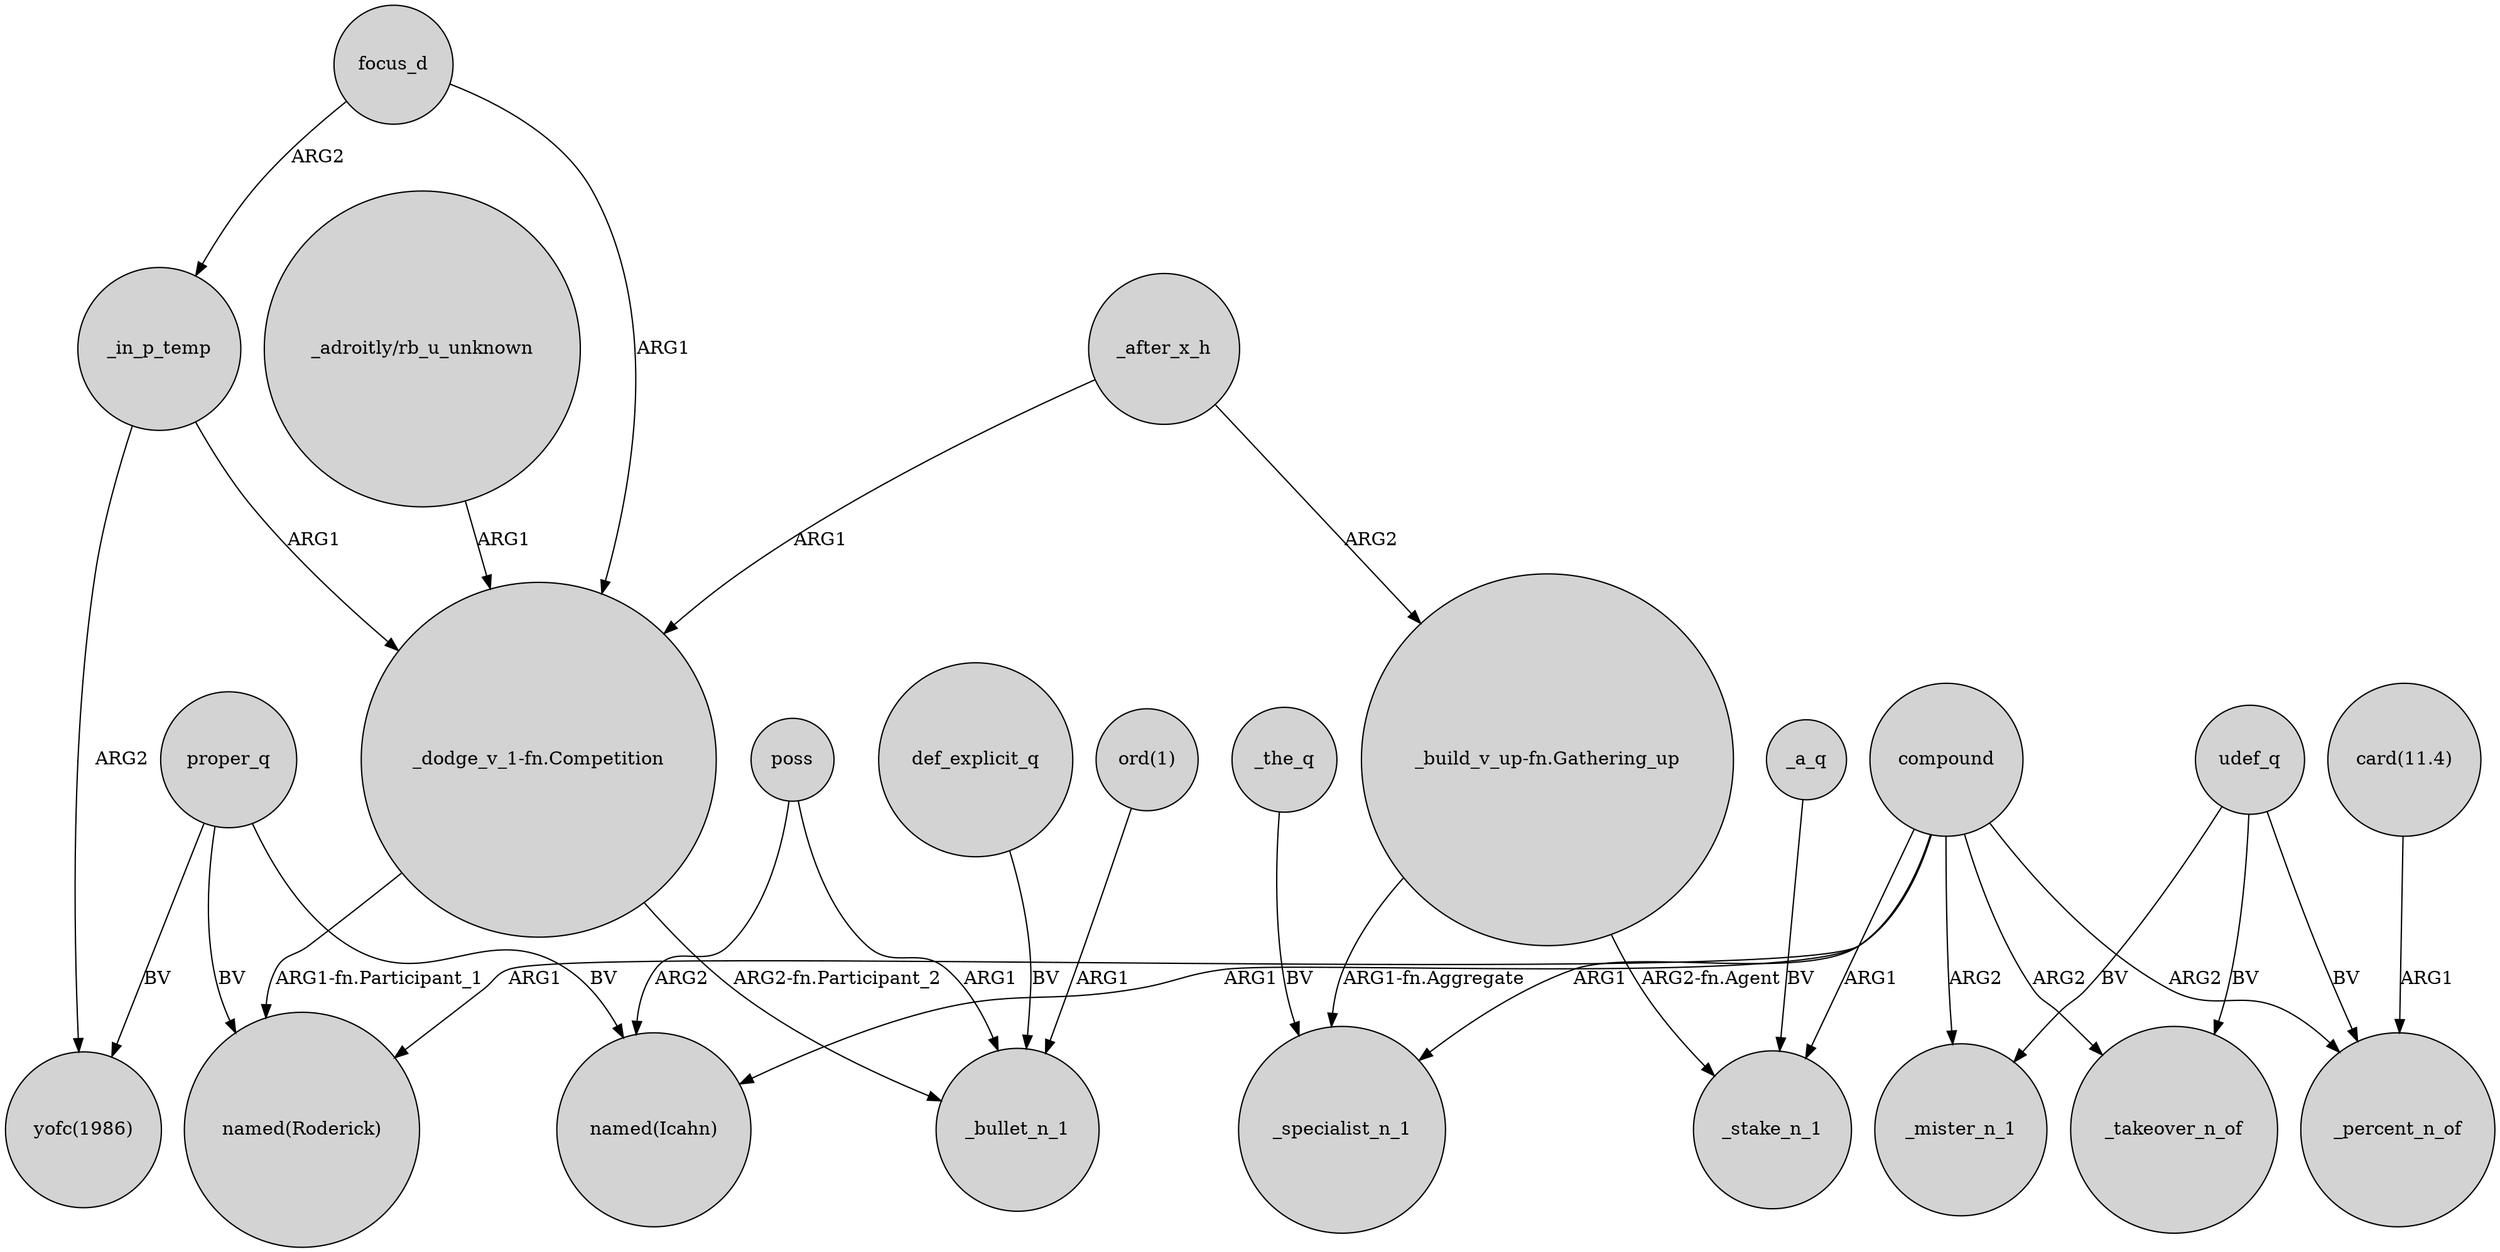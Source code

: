 digraph {
	node [shape=circle style=filled]
	compound -> "named(Icahn)" [label=ARG1]
	compound -> _mister_n_1 [label=ARG2]
	"card(11.4)" -> _percent_n_of [label=ARG1]
	def_explicit_q -> _bullet_n_1 [label=BV]
	_after_x_h -> "_build_v_up-fn.Gathering_up" [label=ARG2]
	compound -> _specialist_n_1 [label=ARG1]
	_in_p_temp -> "yofc(1986)" [label=ARG2]
	proper_q -> "yofc(1986)" [label=BV]
	"_build_v_up-fn.Gathering_up" -> _specialist_n_1 [label="ARG1-fn.Aggregate"]
	"_adroitly/rb_u_unknown" -> "_dodge_v_1-fn.Competition" [label=ARG1]
	udef_q -> _mister_n_1 [label=BV]
	udef_q -> _takeover_n_of [label=BV]
	"_build_v_up-fn.Gathering_up" -> _stake_n_1 [label="ARG2-fn.Agent"]
	proper_q -> "named(Roderick)" [label=BV]
	"_dodge_v_1-fn.Competition" -> _bullet_n_1 [label="ARG2-fn.Participant_2"]
	compound -> "named(Roderick)" [label=ARG1]
	udef_q -> _percent_n_of [label=BV]
	"ord(1)" -> _bullet_n_1 [label=ARG1]
	compound -> _stake_n_1 [label=ARG1]
	compound -> _percent_n_of [label=ARG2]
	focus_d -> "_dodge_v_1-fn.Competition" [label=ARG1]
	"_dodge_v_1-fn.Competition" -> "named(Roderick)" [label="ARG1-fn.Participant_1"]
	focus_d -> _in_p_temp [label=ARG2]
	_the_q -> _specialist_n_1 [label=BV]
	poss -> "named(Icahn)" [label=ARG2]
	compound -> _takeover_n_of [label=ARG2]
	_after_x_h -> "_dodge_v_1-fn.Competition" [label=ARG1]
	_in_p_temp -> "_dodge_v_1-fn.Competition" [label=ARG1]
	proper_q -> "named(Icahn)" [label=BV]
	poss -> _bullet_n_1 [label=ARG1]
	_a_q -> _stake_n_1 [label=BV]
}
